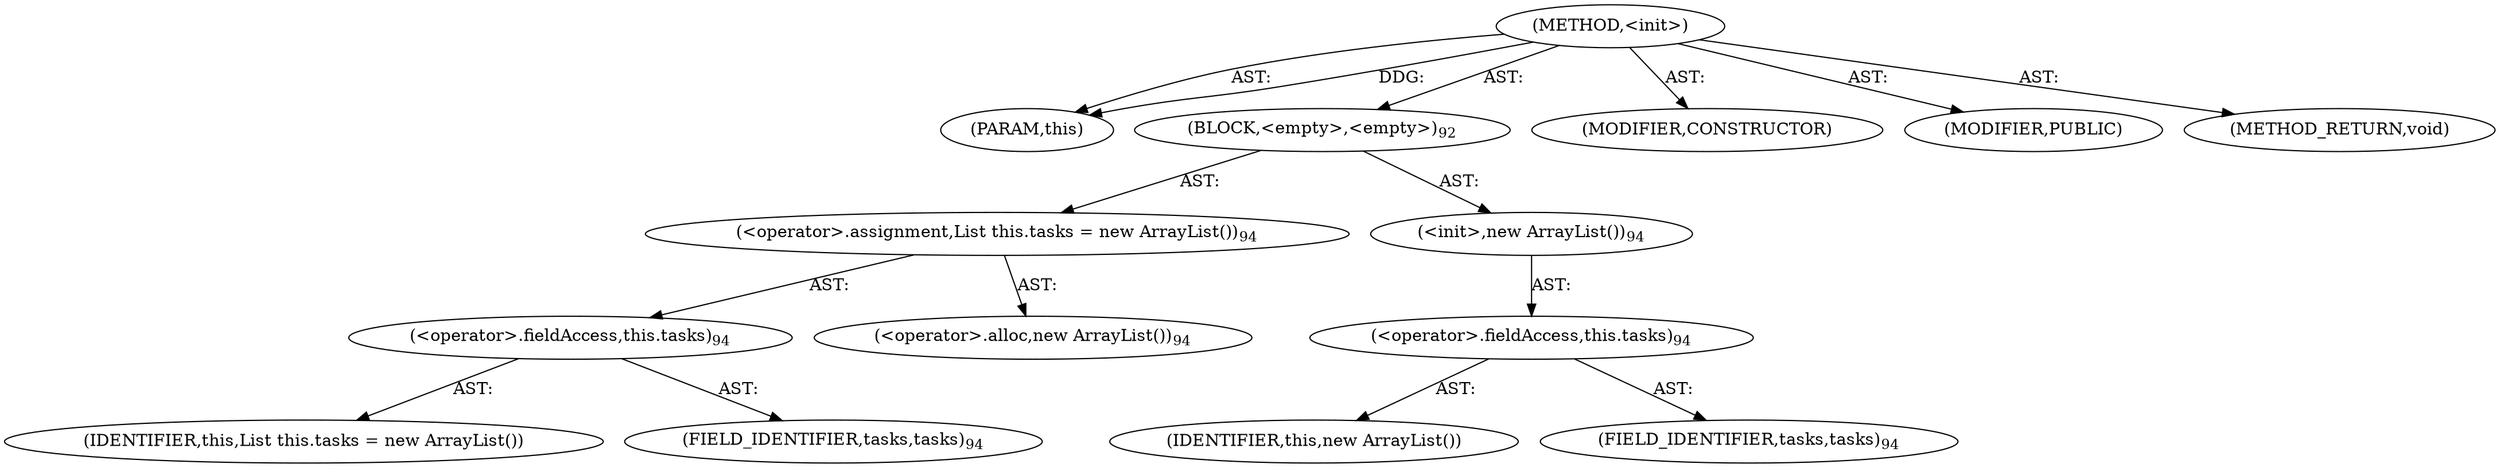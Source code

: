 digraph "&lt;init&gt;" {  
"111669149697" [label = <(METHOD,&lt;init&gt;)> ]
"115964117007" [label = <(PARAM,this)> ]
"25769803777" [label = <(BLOCK,&lt;empty&gt;,&lt;empty&gt;)<SUB>92</SUB>> ]
"30064771075" [label = <(&lt;operator&gt;.assignment,List this.tasks = new ArrayList())<SUB>94</SUB>> ]
"30064771076" [label = <(&lt;operator&gt;.fieldAccess,this.tasks)<SUB>94</SUB>> ]
"68719476757" [label = <(IDENTIFIER,this,List this.tasks = new ArrayList())> ]
"55834574849" [label = <(FIELD_IDENTIFIER,tasks,tasks)<SUB>94</SUB>> ]
"30064771077" [label = <(&lt;operator&gt;.alloc,new ArrayList())<SUB>94</SUB>> ]
"30064771078" [label = <(&lt;init&gt;,new ArrayList())<SUB>94</SUB>> ]
"30064771079" [label = <(&lt;operator&gt;.fieldAccess,this.tasks)<SUB>94</SUB>> ]
"68719476758" [label = <(IDENTIFIER,this,new ArrayList())> ]
"55834574850" [label = <(FIELD_IDENTIFIER,tasks,tasks)<SUB>94</SUB>> ]
"133143986179" [label = <(MODIFIER,CONSTRUCTOR)> ]
"133143986180" [label = <(MODIFIER,PUBLIC)> ]
"128849018881" [label = <(METHOD_RETURN,void)> ]
  "111669149697" -> "115964117007"  [ label = "AST: "] 
  "111669149697" -> "25769803777"  [ label = "AST: "] 
  "111669149697" -> "133143986179"  [ label = "AST: "] 
  "111669149697" -> "133143986180"  [ label = "AST: "] 
  "111669149697" -> "128849018881"  [ label = "AST: "] 
  "25769803777" -> "30064771075"  [ label = "AST: "] 
  "25769803777" -> "30064771078"  [ label = "AST: "] 
  "30064771075" -> "30064771076"  [ label = "AST: "] 
  "30064771075" -> "30064771077"  [ label = "AST: "] 
  "30064771076" -> "68719476757"  [ label = "AST: "] 
  "30064771076" -> "55834574849"  [ label = "AST: "] 
  "30064771078" -> "30064771079"  [ label = "AST: "] 
  "30064771079" -> "68719476758"  [ label = "AST: "] 
  "30064771079" -> "55834574850"  [ label = "AST: "] 
  "111669149697" -> "115964117007"  [ label = "DDG: "] 
}

